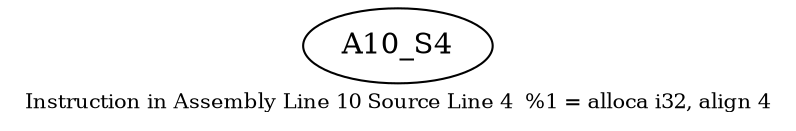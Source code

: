 digraph{
	node [ ]
	edge [ ]
	A10_S4 [ ]
	label = "Instruction in Assembly Line 10 Source Line 4	%1 = alloca i32, align 4"	fontsize = "10"
}